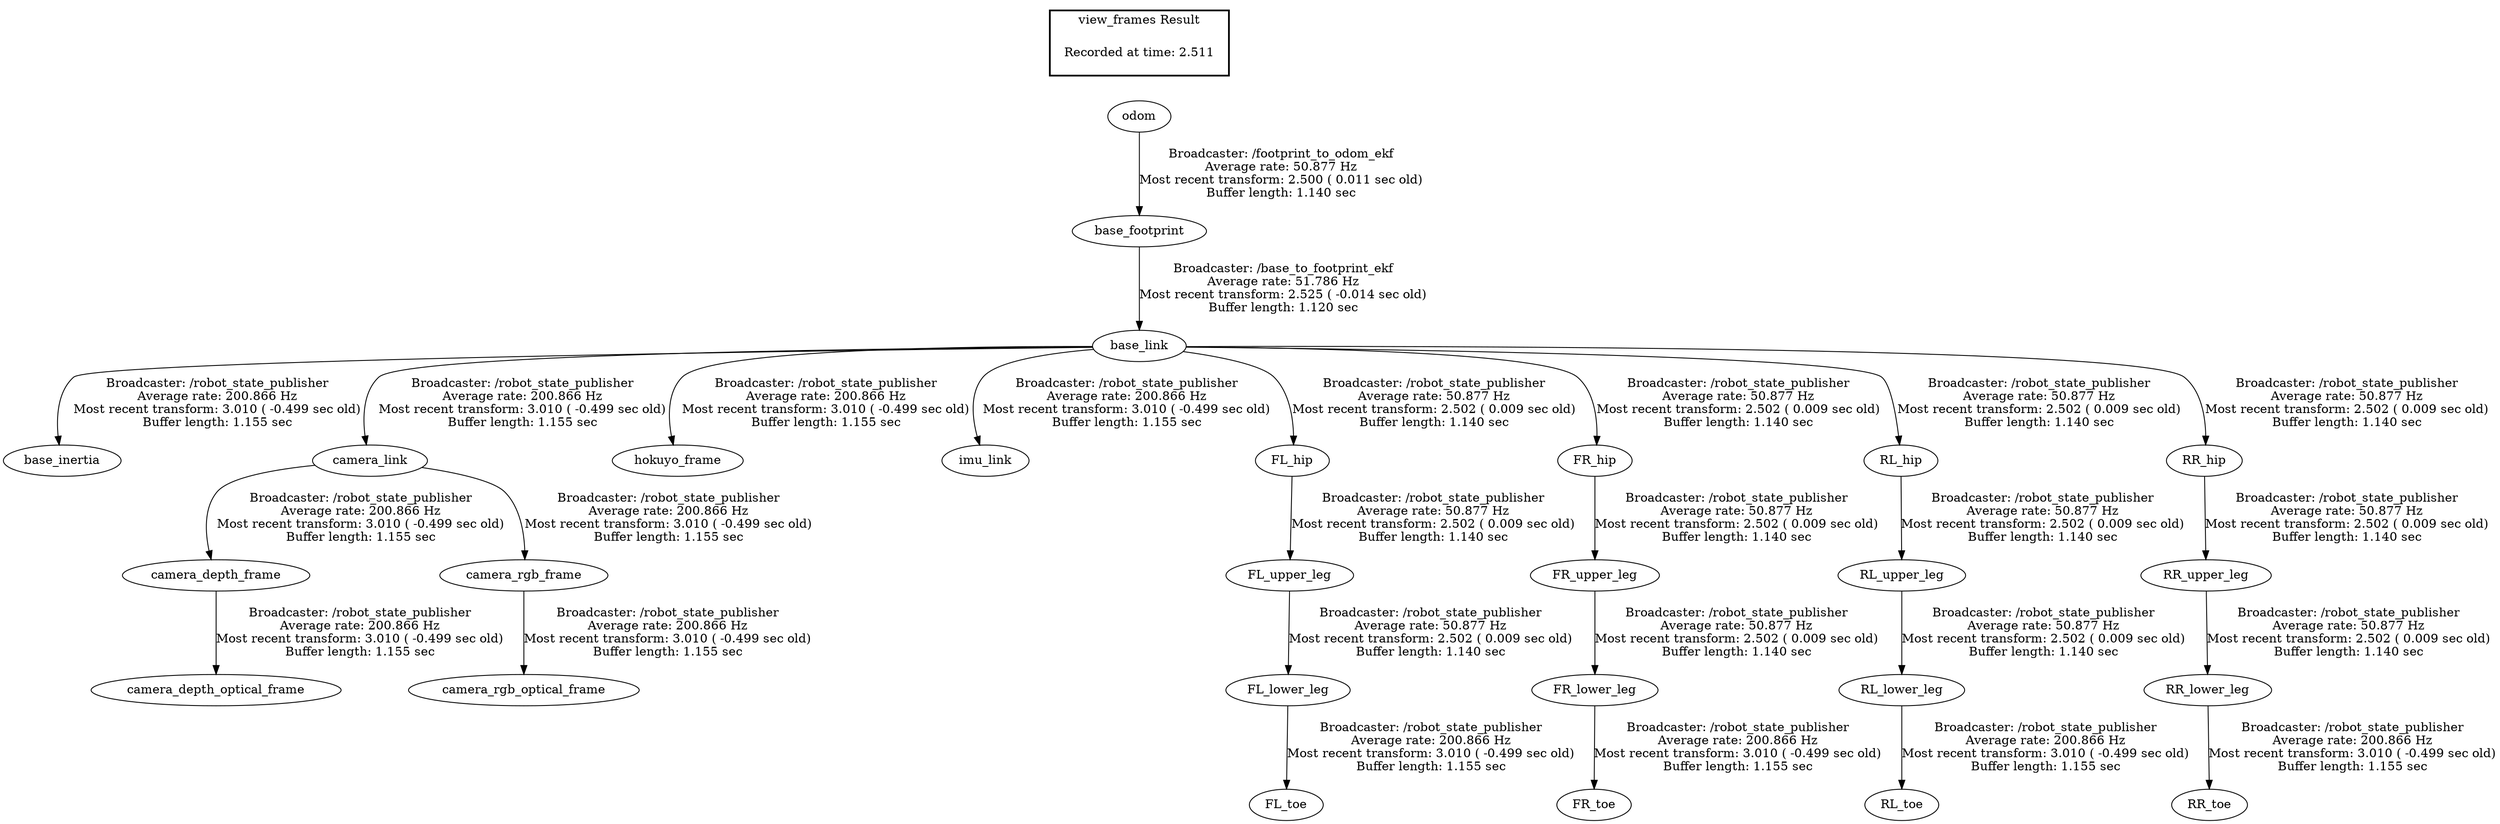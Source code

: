 digraph G {
"FL_lower_leg" -> "FL_toe"[label="Broadcaster: /robot_state_publisher\nAverage rate: 200.866 Hz\nMost recent transform: 3.010 ( -0.499 sec old)\nBuffer length: 1.155 sec\n"];
"FL_upper_leg" -> "FL_lower_leg"[label="Broadcaster: /robot_state_publisher\nAverage rate: 50.877 Hz\nMost recent transform: 2.502 ( 0.009 sec old)\nBuffer length: 1.140 sec\n"];
"FR_lower_leg" -> "FR_toe"[label="Broadcaster: /robot_state_publisher\nAverage rate: 200.866 Hz\nMost recent transform: 3.010 ( -0.499 sec old)\nBuffer length: 1.155 sec\n"];
"FR_upper_leg" -> "FR_lower_leg"[label="Broadcaster: /robot_state_publisher\nAverage rate: 50.877 Hz\nMost recent transform: 2.502 ( 0.009 sec old)\nBuffer length: 1.140 sec\n"];
"RL_lower_leg" -> "RL_toe"[label="Broadcaster: /robot_state_publisher\nAverage rate: 200.866 Hz\nMost recent transform: 3.010 ( -0.499 sec old)\nBuffer length: 1.155 sec\n"];
"RL_upper_leg" -> "RL_lower_leg"[label="Broadcaster: /robot_state_publisher\nAverage rate: 50.877 Hz\nMost recent transform: 2.502 ( 0.009 sec old)\nBuffer length: 1.140 sec\n"];
"RR_lower_leg" -> "RR_toe"[label="Broadcaster: /robot_state_publisher\nAverage rate: 200.866 Hz\nMost recent transform: 3.010 ( -0.499 sec old)\nBuffer length: 1.155 sec\n"];
"RR_upper_leg" -> "RR_lower_leg"[label="Broadcaster: /robot_state_publisher\nAverage rate: 50.877 Hz\nMost recent transform: 2.502 ( 0.009 sec old)\nBuffer length: 1.140 sec\n"];
"base_link" -> "base_inertia"[label="Broadcaster: /robot_state_publisher\nAverage rate: 200.866 Hz\nMost recent transform: 3.010 ( -0.499 sec old)\nBuffer length: 1.155 sec\n"];
"base_footprint" -> "base_link"[label="Broadcaster: /base_to_footprint_ekf\nAverage rate: 51.786 Hz\nMost recent transform: 2.525 ( -0.014 sec old)\nBuffer length: 1.120 sec\n"];
"camera_link" -> "camera_depth_frame"[label="Broadcaster: /robot_state_publisher\nAverage rate: 200.866 Hz\nMost recent transform: 3.010 ( -0.499 sec old)\nBuffer length: 1.155 sec\n"];
"base_link" -> "camera_link"[label="Broadcaster: /robot_state_publisher\nAverage rate: 200.866 Hz\nMost recent transform: 3.010 ( -0.499 sec old)\nBuffer length: 1.155 sec\n"];
"camera_depth_frame" -> "camera_depth_optical_frame"[label="Broadcaster: /robot_state_publisher\nAverage rate: 200.866 Hz\nMost recent transform: 3.010 ( -0.499 sec old)\nBuffer length: 1.155 sec\n"];
"camera_link" -> "camera_rgb_frame"[label="Broadcaster: /robot_state_publisher\nAverage rate: 200.866 Hz\nMost recent transform: 3.010 ( -0.499 sec old)\nBuffer length: 1.155 sec\n"];
"camera_rgb_frame" -> "camera_rgb_optical_frame"[label="Broadcaster: /robot_state_publisher\nAverage rate: 200.866 Hz\nMost recent transform: 3.010 ( -0.499 sec old)\nBuffer length: 1.155 sec\n"];
"base_link" -> "hokuyo_frame"[label="Broadcaster: /robot_state_publisher\nAverage rate: 200.866 Hz\nMost recent transform: 3.010 ( -0.499 sec old)\nBuffer length: 1.155 sec\n"];
"base_link" -> "imu_link"[label="Broadcaster: /robot_state_publisher\nAverage rate: 200.866 Hz\nMost recent transform: 3.010 ( -0.499 sec old)\nBuffer length: 1.155 sec\n"];
"odom" -> "base_footprint"[label="Broadcaster: /footprint_to_odom_ekf\nAverage rate: 50.877 Hz\nMost recent transform: 2.500 ( 0.011 sec old)\nBuffer length: 1.140 sec\n"];
"FL_hip" -> "FL_upper_leg"[label="Broadcaster: /robot_state_publisher\nAverage rate: 50.877 Hz\nMost recent transform: 2.502 ( 0.009 sec old)\nBuffer length: 1.140 sec\n"];
"base_link" -> "FL_hip"[label="Broadcaster: /robot_state_publisher\nAverage rate: 50.877 Hz\nMost recent transform: 2.502 ( 0.009 sec old)\nBuffer length: 1.140 sec\n"];
"FR_hip" -> "FR_upper_leg"[label="Broadcaster: /robot_state_publisher\nAverage rate: 50.877 Hz\nMost recent transform: 2.502 ( 0.009 sec old)\nBuffer length: 1.140 sec\n"];
"base_link" -> "FR_hip"[label="Broadcaster: /robot_state_publisher\nAverage rate: 50.877 Hz\nMost recent transform: 2.502 ( 0.009 sec old)\nBuffer length: 1.140 sec\n"];
"RL_hip" -> "RL_upper_leg"[label="Broadcaster: /robot_state_publisher\nAverage rate: 50.877 Hz\nMost recent transform: 2.502 ( 0.009 sec old)\nBuffer length: 1.140 sec\n"];
"base_link" -> "RL_hip"[label="Broadcaster: /robot_state_publisher\nAverage rate: 50.877 Hz\nMost recent transform: 2.502 ( 0.009 sec old)\nBuffer length: 1.140 sec\n"];
"RR_hip" -> "RR_upper_leg"[label="Broadcaster: /robot_state_publisher\nAverage rate: 50.877 Hz\nMost recent transform: 2.502 ( 0.009 sec old)\nBuffer length: 1.140 sec\n"];
"base_link" -> "RR_hip"[label="Broadcaster: /robot_state_publisher\nAverage rate: 50.877 Hz\nMost recent transform: 2.502 ( 0.009 sec old)\nBuffer length: 1.140 sec\n"];
edge [style=invis];
 subgraph cluster_legend { style=bold; color=black; label ="view_frames Result";
"Recorded at time: 2.511"[ shape=plaintext ] ;
 }->"odom";
}